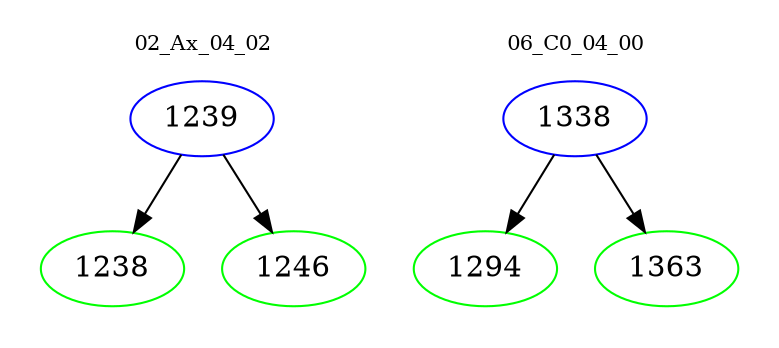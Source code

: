 digraph{
subgraph cluster_0 {
color = white
label = "02_Ax_04_02";
fontsize=10;
T0_1239 [label="1239", color="blue"]
T0_1239 -> T0_1238 [color="black"]
T0_1238 [label="1238", color="green"]
T0_1239 -> T0_1246 [color="black"]
T0_1246 [label="1246", color="green"]
}
subgraph cluster_1 {
color = white
label = "06_C0_04_00";
fontsize=10;
T1_1338 [label="1338", color="blue"]
T1_1338 -> T1_1294 [color="black"]
T1_1294 [label="1294", color="green"]
T1_1338 -> T1_1363 [color="black"]
T1_1363 [label="1363", color="green"]
}
}
